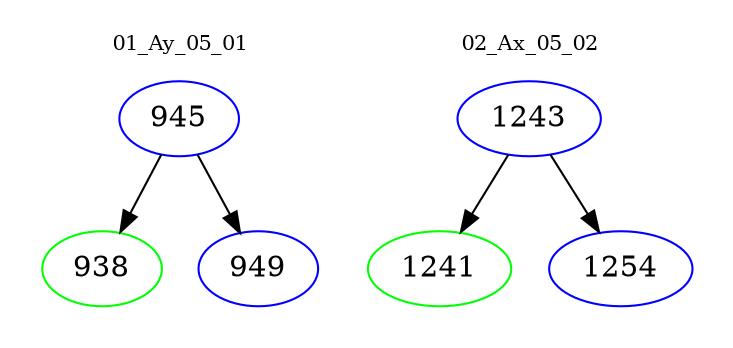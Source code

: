digraph{
subgraph cluster_0 {
color = white
label = "01_Ay_05_01";
fontsize=10;
T0_945 [label="945", color="blue"]
T0_945 -> T0_938 [color="black"]
T0_938 [label="938", color="green"]
T0_945 -> T0_949 [color="black"]
T0_949 [label="949", color="blue"]
}
subgraph cluster_1 {
color = white
label = "02_Ax_05_02";
fontsize=10;
T1_1243 [label="1243", color="blue"]
T1_1243 -> T1_1241 [color="black"]
T1_1241 [label="1241", color="green"]
T1_1243 -> T1_1254 [color="black"]
T1_1254 [label="1254", color="blue"]
}
}

